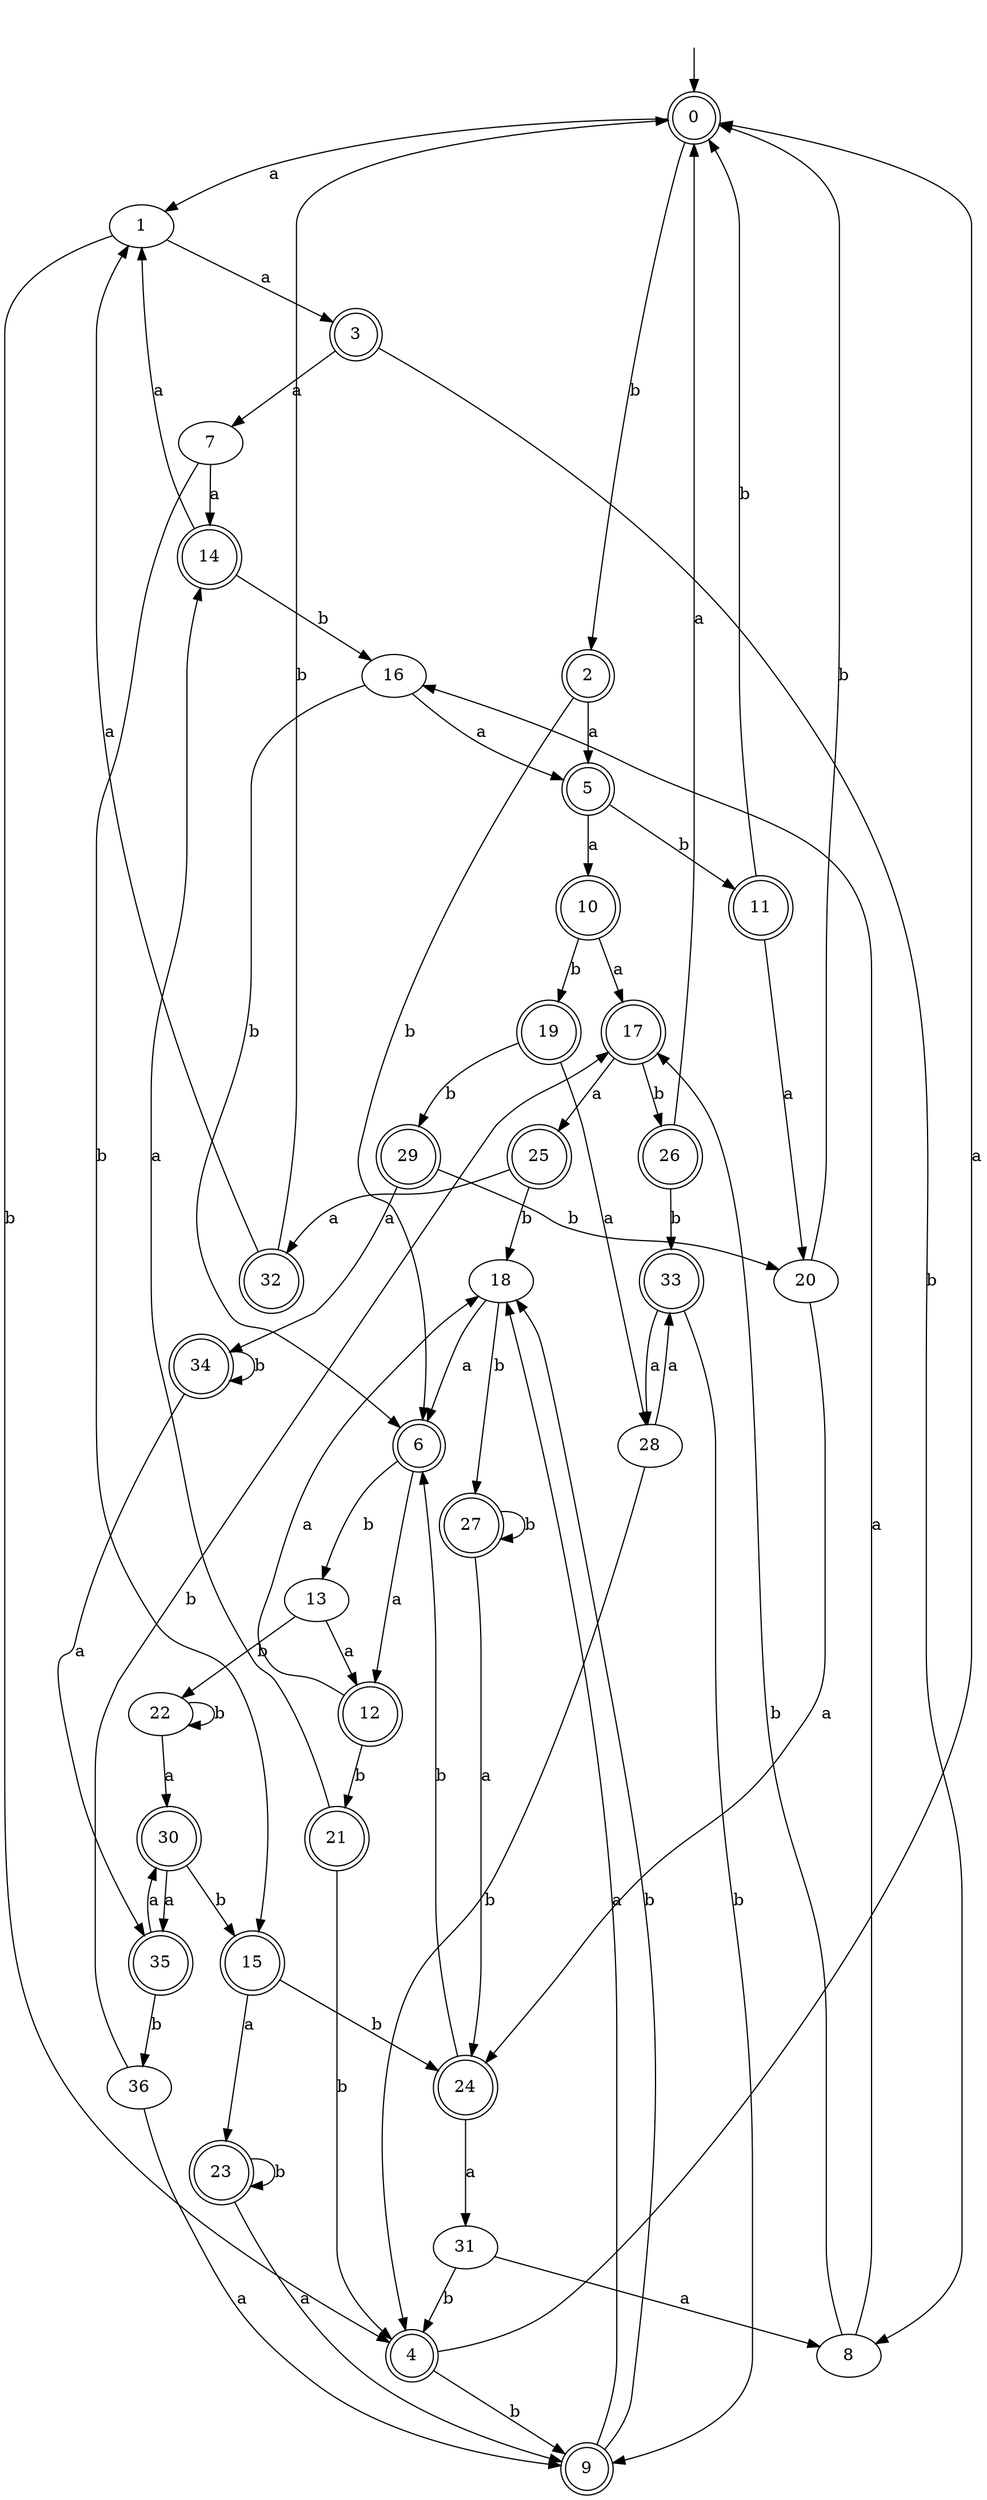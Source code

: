 digraph RandomDFA {
  __start0 [label="", shape=none];
  __start0 -> 0 [label=""];
  0 [shape=circle] [shape=doublecircle]
  0 -> 1 [label="a"]
  0 -> 2 [label="b"]
  1
  1 -> 3 [label="a"]
  1 -> 4 [label="b"]
  2 [shape=doublecircle]
  2 -> 5 [label="a"]
  2 -> 6 [label="b"]
  3 [shape=doublecircle]
  3 -> 7 [label="a"]
  3 -> 8 [label="b"]
  4 [shape=doublecircle]
  4 -> 0 [label="a"]
  4 -> 9 [label="b"]
  5 [shape=doublecircle]
  5 -> 10 [label="a"]
  5 -> 11 [label="b"]
  6 [shape=doublecircle]
  6 -> 12 [label="a"]
  6 -> 13 [label="b"]
  7
  7 -> 14 [label="a"]
  7 -> 15 [label="b"]
  8
  8 -> 16 [label="a"]
  8 -> 17 [label="b"]
  9 [shape=doublecircle]
  9 -> 18 [label="a"]
  9 -> 18 [label="b"]
  10 [shape=doublecircle]
  10 -> 17 [label="a"]
  10 -> 19 [label="b"]
  11 [shape=doublecircle]
  11 -> 20 [label="a"]
  11 -> 0 [label="b"]
  12 [shape=doublecircle]
  12 -> 18 [label="a"]
  12 -> 21 [label="b"]
  13
  13 -> 12 [label="a"]
  13 -> 22 [label="b"]
  14 [shape=doublecircle]
  14 -> 1 [label="a"]
  14 -> 16 [label="b"]
  15 [shape=doublecircle]
  15 -> 23 [label="a"]
  15 -> 24 [label="b"]
  16
  16 -> 5 [label="a"]
  16 -> 6 [label="b"]
  17 [shape=doublecircle]
  17 -> 25 [label="a"]
  17 -> 26 [label="b"]
  18
  18 -> 6 [label="a"]
  18 -> 27 [label="b"]
  19 [shape=doublecircle]
  19 -> 28 [label="a"]
  19 -> 29 [label="b"]
  20
  20 -> 24 [label="a"]
  20 -> 0 [label="b"]
  21 [shape=doublecircle]
  21 -> 14 [label="a"]
  21 -> 4 [label="b"]
  22
  22 -> 30 [label="a"]
  22 -> 22 [label="b"]
  23 [shape=doublecircle]
  23 -> 9 [label="a"]
  23 -> 23 [label="b"]
  24 [shape=doublecircle]
  24 -> 31 [label="a"]
  24 -> 6 [label="b"]
  25 [shape=doublecircle]
  25 -> 32 [label="a"]
  25 -> 18 [label="b"]
  26 [shape=doublecircle]
  26 -> 0 [label="a"]
  26 -> 33 [label="b"]
  27 [shape=doublecircle]
  27 -> 24 [label="a"]
  27 -> 27 [label="b"]
  28
  28 -> 33 [label="a"]
  28 -> 4 [label="b"]
  29 [shape=doublecircle]
  29 -> 34 [label="a"]
  29 -> 20 [label="b"]
  30 [shape=doublecircle]
  30 -> 35 [label="a"]
  30 -> 15 [label="b"]
  31
  31 -> 8 [label="a"]
  31 -> 4 [label="b"]
  32 [shape=doublecircle]
  32 -> 1 [label="a"]
  32 -> 0 [label="b"]
  33 [shape=doublecircle]
  33 -> 28 [label="a"]
  33 -> 9 [label="b"]
  34 [shape=doublecircle]
  34 -> 35 [label="a"]
  34 -> 34 [label="b"]
  35 [shape=doublecircle]
  35 -> 30 [label="a"]
  35 -> 36 [label="b"]
  36
  36 -> 9 [label="a"]
  36 -> 17 [label="b"]
}
